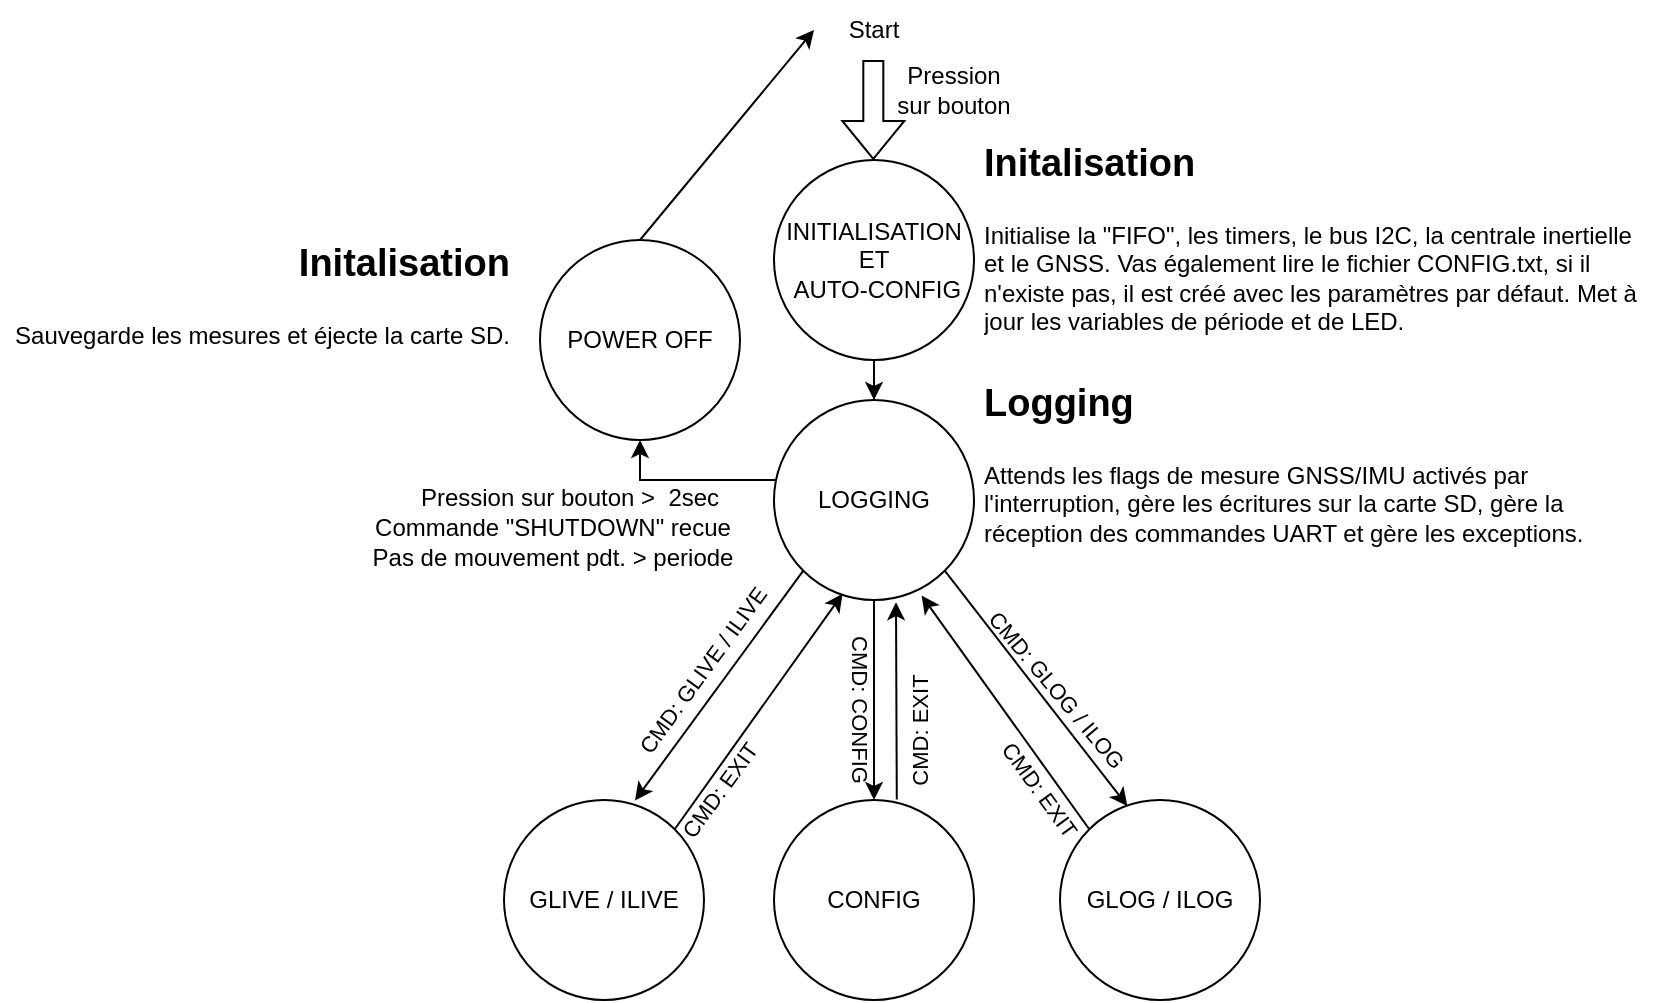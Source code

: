 <mxfile version="21.7.2" type="device">
  <diagram name="Page-1" id="V-no2B27AdzD9TtR8Gwy">
    <mxGraphModel dx="989" dy="545" grid="1" gridSize="10" guides="1" tooltips="1" connect="1" arrows="1" fold="1" page="1" pageScale="1" pageWidth="827" pageHeight="1169" math="0" shadow="0">
      <root>
        <mxCell id="0" />
        <mxCell id="1" parent="0" />
        <mxCell id="kkfDQyU8IbMwYjaVZHdR-10" value="" style="edgeStyle=orthogonalEdgeStyle;rounded=0;orthogonalLoop=1;jettySize=auto;html=1;" parent="1" source="kkfDQyU8IbMwYjaVZHdR-1" target="kkfDQyU8IbMwYjaVZHdR-9" edge="1">
          <mxGeometry relative="1" as="geometry" />
        </mxCell>
        <mxCell id="kkfDQyU8IbMwYjaVZHdR-1" value="INITIALISATION ET&lt;br&gt;&amp;nbsp;AUTO-CONFIG" style="ellipse;whiteSpace=wrap;html=1;aspect=fixed;" parent="1" vertex="1">
          <mxGeometry x="387" y="120" width="100" height="100" as="geometry" />
        </mxCell>
        <mxCell id="kkfDQyU8IbMwYjaVZHdR-2" value="" style="shape=flexArrow;endArrow=classic;html=1;rounded=0;" parent="1" edge="1">
          <mxGeometry width="50" height="50" relative="1" as="geometry">
            <mxPoint x="436.66" y="70" as="sourcePoint" />
            <mxPoint x="436.66" y="120" as="targetPoint" />
          </mxGeometry>
        </mxCell>
        <mxCell id="kkfDQyU8IbMwYjaVZHdR-3" value="Start" style="text;html=1;strokeColor=none;fillColor=none;align=center;verticalAlign=middle;whiteSpace=wrap;rounded=0;" parent="1" vertex="1">
          <mxGeometry x="407" y="40" width="60" height="30" as="geometry" />
        </mxCell>
        <mxCell id="kkfDQyU8IbMwYjaVZHdR-4" value="Pression sur bouton" style="text;html=1;strokeColor=none;fillColor=none;align=center;verticalAlign=middle;whiteSpace=wrap;rounded=0;" parent="1" vertex="1">
          <mxGeometry x="447" y="70" width="60" height="30" as="geometry" />
        </mxCell>
        <mxCell id="kkfDQyU8IbMwYjaVZHdR-5" value="&lt;h1&gt;&lt;font style=&quot;font-size: 19px;&quot;&gt;Initalisation&lt;/font&gt;&lt;/h1&gt;&lt;div&gt;Initialise la &quot;FIFO&quot;, les timers, le bus I2C, la centrale inertielle et le GNSS. Vas également lire le fichier CONFIG.txt, si il n&#39;existe pas, il est créé avec les paramètres par défaut. Met à jour les variables de période et de LED.&lt;/div&gt;" style="text;html=1;strokeColor=none;fillColor=none;spacing=5;spacingTop=-20;whiteSpace=wrap;overflow=hidden;rounded=0;verticalAlign=top;horizontal=1;" parent="1" vertex="1">
          <mxGeometry x="487" y="100" width="340" height="110" as="geometry" />
        </mxCell>
        <mxCell id="kkfDQyU8IbMwYjaVZHdR-15" style="edgeStyle=orthogonalEdgeStyle;rounded=0;orthogonalLoop=1;jettySize=auto;html=1;entryX=0.5;entryY=1;entryDx=0;entryDy=0;" parent="1" source="kkfDQyU8IbMwYjaVZHdR-9" target="kkfDQyU8IbMwYjaVZHdR-12" edge="1">
          <mxGeometry relative="1" as="geometry">
            <Array as="points">
              <mxPoint x="320" y="280" />
            </Array>
          </mxGeometry>
        </mxCell>
        <mxCell id="kkfDQyU8IbMwYjaVZHdR-9" value="LOGGING" style="ellipse;whiteSpace=wrap;html=1;aspect=fixed;" parent="1" vertex="1">
          <mxGeometry x="387" y="240" width="100" height="100" as="geometry" />
        </mxCell>
        <mxCell id="kkfDQyU8IbMwYjaVZHdR-11" value="&lt;h1&gt;&lt;span style=&quot;font-size: 19px;&quot;&gt;Logging&lt;/span&gt;&lt;/h1&gt;&lt;div&gt;Attends les flags de mesure GNSS/IMU activés par l&#39;interruption, gère les écritures sur la carte SD, gère la réception des commandes UART et gère les exceptions.&lt;/div&gt;" style="text;html=1;strokeColor=none;fillColor=none;spacing=5;spacingTop=-20;whiteSpace=wrap;overflow=hidden;rounded=0;verticalAlign=top;horizontal=1;" parent="1" vertex="1">
          <mxGeometry x="487" y="220" width="340" height="110" as="geometry" />
        </mxCell>
        <mxCell id="kkfDQyU8IbMwYjaVZHdR-12" value="POWER OFF" style="ellipse;whiteSpace=wrap;html=1;aspect=fixed;" parent="1" vertex="1">
          <mxGeometry x="270" y="160" width="100" height="100" as="geometry" />
        </mxCell>
        <mxCell id="kkfDQyU8IbMwYjaVZHdR-14" value="&lt;h1&gt;&lt;font style=&quot;font-size: 19px;&quot;&gt;Initalisation&lt;/font&gt;&lt;/h1&gt;&lt;div&gt;Sauvegarde les mesures et éjecte la carte SD.&lt;/div&gt;" style="text;html=1;strokeColor=none;fillColor=none;spacing=5;spacingTop=-20;whiteSpace=wrap;overflow=hidden;rounded=0;verticalAlign=top;horizontal=1;align=right;" parent="1" vertex="1">
          <mxGeometry y="150" width="260" height="110" as="geometry" />
        </mxCell>
        <mxCell id="kkfDQyU8IbMwYjaVZHdR-16" value="Pression sur bouton &amp;gt;&amp;nbsp; 2sec" style="text;html=1;strokeColor=none;fillColor=none;align=center;verticalAlign=middle;whiteSpace=wrap;rounded=0;" parent="1" vertex="1">
          <mxGeometry x="200" y="274" width="170" height="30" as="geometry" />
        </mxCell>
        <mxCell id="kkfDQyU8IbMwYjaVZHdR-17" value="Commande &quot;SHUTDOWN&quot; recue" style="text;html=1;strokeColor=none;fillColor=none;align=center;verticalAlign=middle;whiteSpace=wrap;rounded=0;" parent="1" vertex="1">
          <mxGeometry x="183" y="289" width="187" height="30" as="geometry" />
        </mxCell>
        <mxCell id="kkfDQyU8IbMwYjaVZHdR-19" value="" style="endArrow=classic;html=1;rounded=0;entryX=0;entryY=0.5;entryDx=0;entryDy=0;" parent="1" target="kkfDQyU8IbMwYjaVZHdR-3" edge="1">
          <mxGeometry width="50" height="50" relative="1" as="geometry">
            <mxPoint x="320" y="160" as="sourcePoint" />
            <mxPoint x="400" y="50" as="targetPoint" />
          </mxGeometry>
        </mxCell>
        <mxCell id="kkfDQyU8IbMwYjaVZHdR-20" value="GLIVE / ILIVE" style="ellipse;whiteSpace=wrap;html=1;aspect=fixed;" parent="1" vertex="1">
          <mxGeometry x="252" y="440" width="100" height="100" as="geometry" />
        </mxCell>
        <mxCell id="kkfDQyU8IbMwYjaVZHdR-21" value="CONFIG" style="ellipse;whiteSpace=wrap;html=1;aspect=fixed;" parent="1" vertex="1">
          <mxGeometry x="387" y="440" width="100" height="100" as="geometry" />
        </mxCell>
        <mxCell id="kkfDQyU8IbMwYjaVZHdR-22" value="GLOG / ILOG" style="ellipse;whiteSpace=wrap;html=1;aspect=fixed;" parent="1" vertex="1">
          <mxGeometry x="530" y="440" width="100" height="100" as="geometry" />
        </mxCell>
        <mxCell id="kkfDQyU8IbMwYjaVZHdR-24" value="" style="endArrow=classic;html=1;rounded=0;entryX=0.655;entryY=0.002;entryDx=0;entryDy=0;exitX=0;exitY=1;exitDx=0;exitDy=0;entryPerimeter=0;" parent="1" source="kkfDQyU8IbMwYjaVZHdR-9" target="kkfDQyU8IbMwYjaVZHdR-20" edge="1">
          <mxGeometry width="50" height="50" relative="1" as="geometry">
            <mxPoint x="210" y="400" as="sourcePoint" />
            <mxPoint x="260" y="350" as="targetPoint" />
          </mxGeometry>
        </mxCell>
        <mxCell id="kkfDQyU8IbMwYjaVZHdR-26" value="" style="endArrow=classic;html=1;rounded=0;entryX=0.5;entryY=0;entryDx=0;entryDy=0;exitX=0.5;exitY=1;exitDx=0;exitDy=0;" parent="1" source="kkfDQyU8IbMwYjaVZHdR-9" target="kkfDQyU8IbMwYjaVZHdR-21" edge="1">
          <mxGeometry width="50" height="50" relative="1" as="geometry">
            <mxPoint x="510" y="410" as="sourcePoint" />
            <mxPoint x="560" y="360" as="targetPoint" />
          </mxGeometry>
        </mxCell>
        <mxCell id="kkfDQyU8IbMwYjaVZHdR-27" value="" style="endArrow=classic;html=1;rounded=0;entryX=0.337;entryY=0.03;entryDx=0;entryDy=0;exitX=1;exitY=1;exitDx=0;exitDy=0;entryPerimeter=0;" parent="1" source="kkfDQyU8IbMwYjaVZHdR-9" target="kkfDQyU8IbMwYjaVZHdR-22" edge="1">
          <mxGeometry width="50" height="50" relative="1" as="geometry">
            <mxPoint x="620" y="420" as="sourcePoint" />
            <mxPoint x="670" y="370" as="targetPoint" />
          </mxGeometry>
        </mxCell>
        <mxCell id="kkfDQyU8IbMwYjaVZHdR-32" value="" style="endArrow=classic;html=1;rounded=0;exitX=1;exitY=0;exitDx=0;exitDy=0;entryX=0.343;entryY=0.969;entryDx=0;entryDy=0;entryPerimeter=0;" parent="1" source="kkfDQyU8IbMwYjaVZHdR-20" target="kkfDQyU8IbMwYjaVZHdR-9" edge="1">
          <mxGeometry width="50" height="50" relative="1" as="geometry">
            <mxPoint x="170" y="450" as="sourcePoint" />
            <mxPoint x="220" y="400" as="targetPoint" />
          </mxGeometry>
        </mxCell>
        <mxCell id="kkfDQyU8IbMwYjaVZHdR-33" value="" style="endArrow=classic;html=1;rounded=0;entryX=0.738;entryY=0.978;entryDx=0;entryDy=0;entryPerimeter=0;exitX=0;exitY=0;exitDx=0;exitDy=0;" parent="1" source="kkfDQyU8IbMwYjaVZHdR-22" target="kkfDQyU8IbMwYjaVZHdR-9" edge="1">
          <mxGeometry width="50" height="50" relative="1" as="geometry">
            <mxPoint x="500" y="580" as="sourcePoint" />
            <mxPoint x="550" y="530" as="targetPoint" />
          </mxGeometry>
        </mxCell>
        <mxCell id="kkfDQyU8IbMwYjaVZHdR-34" value="" style="endArrow=classic;html=1;rounded=0;entryX=0.61;entryY=1.011;entryDx=0;entryDy=0;entryPerimeter=0;exitX=0.614;exitY=-0.003;exitDx=0;exitDy=0;exitPerimeter=0;" parent="1" source="kkfDQyU8IbMwYjaVZHdR-21" target="kkfDQyU8IbMwYjaVZHdR-9" edge="1">
          <mxGeometry width="50" height="50" relative="1" as="geometry">
            <mxPoint x="340" y="620" as="sourcePoint" />
            <mxPoint x="390" y="570" as="targetPoint" />
          </mxGeometry>
        </mxCell>
        <mxCell id="kkfDQyU8IbMwYjaVZHdR-35" value="CMD: EXIT" style="text;html=1;strokeColor=none;fillColor=none;align=center;verticalAlign=middle;whiteSpace=wrap;rounded=0;rotation=-54;fontSize=11;" parent="1" vertex="1">
          <mxGeometry x="320" y="420" width="80" height="30" as="geometry" />
        </mxCell>
        <mxCell id="kkfDQyU8IbMwYjaVZHdR-36" value="CMD: EXIT" style="text;html=1;strokeColor=none;fillColor=none;align=center;verticalAlign=middle;whiteSpace=wrap;rounded=0;rotation=-90;fontSize=11;" parent="1" vertex="1">
          <mxGeometry x="420" y="390" width="80" height="30" as="geometry" />
        </mxCell>
        <mxCell id="kkfDQyU8IbMwYjaVZHdR-37" value="CMD: EXIT" style="text;html=1;strokeColor=none;fillColor=none;align=center;verticalAlign=middle;whiteSpace=wrap;rounded=0;rotation=54;fontSize=11;direction=west;flipV=0;flipH=0;" parent="1" vertex="1">
          <mxGeometry x="480" y="420" width="80" height="30" as="geometry" />
        </mxCell>
        <mxCell id="kkfDQyU8IbMwYjaVZHdR-38" value="CMD: CONFIG" style="text;html=1;strokeColor=none;fillColor=none;align=center;verticalAlign=middle;whiteSpace=wrap;rounded=0;rotation=90;fontSize=11;" parent="1" vertex="1">
          <mxGeometry x="380" y="380" width="100" height="30" as="geometry" />
        </mxCell>
        <mxCell id="kkfDQyU8IbMwYjaVZHdR-39" value="CMD: GLIVE / ILIVE" style="text;html=1;strokeColor=none;fillColor=none;align=center;verticalAlign=middle;whiteSpace=wrap;rounded=0;rotation=-54;fontSize=11;" parent="1" vertex="1">
          <mxGeometry x="283" y="360" width="137" height="30" as="geometry" />
        </mxCell>
        <mxCell id="kkfDQyU8IbMwYjaVZHdR-40" value="CMD: GLOG / ILOG" style="text;html=1;strokeColor=none;fillColor=none;align=center;verticalAlign=middle;whiteSpace=wrap;rounded=0;rotation=50;fontSize=11;" parent="1" vertex="1">
          <mxGeometry x="460" y="370" width="137" height="30" as="geometry" />
        </mxCell>
        <mxCell id="oajHU3bIGMmy59Xx9xr4-1" value="Pas de mouvement pdt. &amp;gt; periode" style="text;html=1;strokeColor=none;fillColor=none;align=center;verticalAlign=middle;whiteSpace=wrap;rounded=0;" vertex="1" parent="1">
          <mxGeometry x="183" y="304" width="187" height="30" as="geometry" />
        </mxCell>
      </root>
    </mxGraphModel>
  </diagram>
</mxfile>
